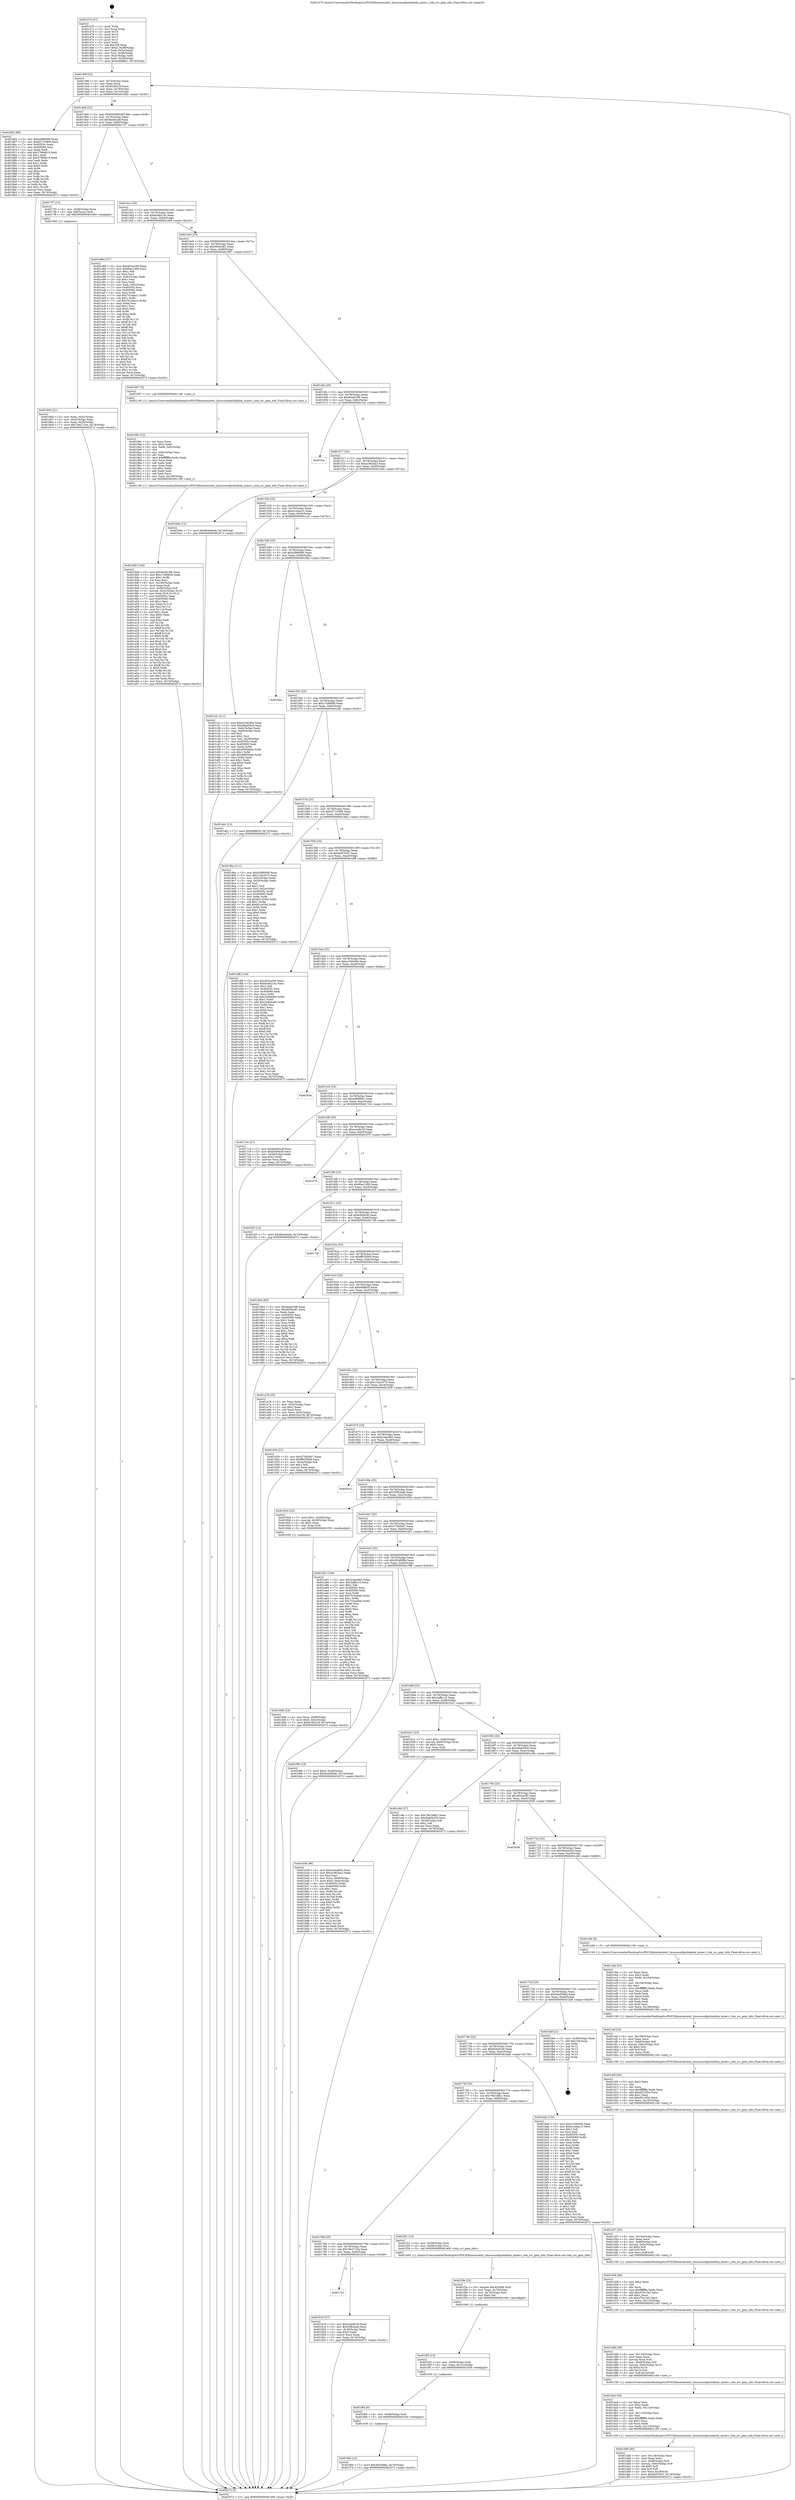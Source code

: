 digraph "0x401470" {
  label = "0x401470 (/mnt/c/Users/mathe/Desktop/tcc/POCII/binaries/extr_linuxsoundpcilolalola_mixer.c_lola_src_gain_info_Final-ollvm.out::main(0))"
  labelloc = "t"
  node[shape=record]

  Entry [label="",width=0.3,height=0.3,shape=circle,fillcolor=black,style=filled]
  "0x40149f" [label="{
     0x40149f [23]\l
     | [instrs]\l
     &nbsp;&nbsp;0x40149f \<+3\>: mov -0x74(%rbp),%eax\l
     &nbsp;&nbsp;0x4014a2 \<+2\>: mov %eax,%ecx\l
     &nbsp;&nbsp;0x4014a4 \<+6\>: sub $0x81f4415f,%ecx\l
     &nbsp;&nbsp;0x4014aa \<+3\>: mov %eax,-0x78(%rbp)\l
     &nbsp;&nbsp;0x4014ad \<+3\>: mov %ecx,-0x7c(%rbp)\l
     &nbsp;&nbsp;0x4014b0 \<+6\>: je 0000000000401862 \<main+0x3f2\>\l
  }"]
  "0x401862" [label="{
     0x401862 [88]\l
     | [instrs]\l
     &nbsp;&nbsp;0x401862 \<+5\>: mov $0xb38f6080,%eax\l
     &nbsp;&nbsp;0x401867 \<+5\>: mov $0xd2715906,%ecx\l
     &nbsp;&nbsp;0x40186c \<+7\>: mov 0x40505c,%edx\l
     &nbsp;&nbsp;0x401873 \<+7\>: mov 0x405060,%esi\l
     &nbsp;&nbsp;0x40187a \<+2\>: mov %edx,%edi\l
     &nbsp;&nbsp;0x40187c \<+6\>: add $0x2798d619,%edi\l
     &nbsp;&nbsp;0x401882 \<+3\>: sub $0x1,%edi\l
     &nbsp;&nbsp;0x401885 \<+6\>: sub $0x2798d619,%edi\l
     &nbsp;&nbsp;0x40188b \<+3\>: imul %edi,%edx\l
     &nbsp;&nbsp;0x40188e \<+3\>: and $0x1,%edx\l
     &nbsp;&nbsp;0x401891 \<+3\>: cmp $0x0,%edx\l
     &nbsp;&nbsp;0x401894 \<+4\>: sete %r8b\l
     &nbsp;&nbsp;0x401898 \<+3\>: cmp $0xa,%esi\l
     &nbsp;&nbsp;0x40189b \<+4\>: setl %r9b\l
     &nbsp;&nbsp;0x40189f \<+3\>: mov %r8b,%r10b\l
     &nbsp;&nbsp;0x4018a2 \<+3\>: and %r9b,%r10b\l
     &nbsp;&nbsp;0x4018a5 \<+3\>: xor %r9b,%r8b\l
     &nbsp;&nbsp;0x4018a8 \<+3\>: or %r8b,%r10b\l
     &nbsp;&nbsp;0x4018ab \<+4\>: test $0x1,%r10b\l
     &nbsp;&nbsp;0x4018af \<+3\>: cmovne %ecx,%eax\l
     &nbsp;&nbsp;0x4018b2 \<+3\>: mov %eax,-0x74(%rbp)\l
     &nbsp;&nbsp;0x4018b5 \<+5\>: jmp 0000000000402072 \<main+0xc02\>\l
  }"]
  "0x4014b6" [label="{
     0x4014b6 [22]\l
     | [instrs]\l
     &nbsp;&nbsp;0x4014b6 \<+5\>: jmp 00000000004014bb \<main+0x4b\>\l
     &nbsp;&nbsp;0x4014bb \<+3\>: mov -0x78(%rbp),%eax\l
     &nbsp;&nbsp;0x4014be \<+5\>: sub $0x8ae92a4f,%eax\l
     &nbsp;&nbsp;0x4014c3 \<+3\>: mov %eax,-0x80(%rbp)\l
     &nbsp;&nbsp;0x4014c6 \<+6\>: je 00000000004017f7 \<main+0x387\>\l
  }"]
  Exit [label="",width=0.3,height=0.3,shape=circle,fillcolor=black,style=filled,peripheries=2]
  "0x4017f7" [label="{
     0x4017f7 [13]\l
     | [instrs]\l
     &nbsp;&nbsp;0x4017f7 \<+4\>: mov -0x48(%rbp),%rax\l
     &nbsp;&nbsp;0x4017fb \<+4\>: mov 0x8(%rax),%rdi\l
     &nbsp;&nbsp;0x4017ff \<+5\>: call 0000000000401060 \<atoi@plt\>\l
     | [calls]\l
     &nbsp;&nbsp;0x401060 \{1\} (unknown)\l
  }"]
  "0x4014cc" [label="{
     0x4014cc [25]\l
     | [instrs]\l
     &nbsp;&nbsp;0x4014cc \<+5\>: jmp 00000000004014d1 \<main+0x61\>\l
     &nbsp;&nbsp;0x4014d1 \<+3\>: mov -0x78(%rbp),%eax\l
     &nbsp;&nbsp;0x4014d4 \<+5\>: sub $0x8c48214c,%eax\l
     &nbsp;&nbsp;0x4014d9 \<+6\>: mov %eax,-0x84(%rbp)\l
     &nbsp;&nbsp;0x4014df \<+6\>: je 0000000000401e88 \<main+0xa18\>\l
  }"]
  "0x401f6d" [label="{
     0x401f6d [12]\l
     | [instrs]\l
     &nbsp;&nbsp;0x401f6d \<+7\>: movl $0x383d0f8a,-0x74(%rbp)\l
     &nbsp;&nbsp;0x401f74 \<+5\>: jmp 0000000000402072 \<main+0xc02\>\l
  }"]
  "0x401e88" [label="{
     0x401e88 [157]\l
     | [instrs]\l
     &nbsp;&nbsp;0x401e88 \<+5\>: mov $0x493ca3f0,%eax\l
     &nbsp;&nbsp;0x401e8d \<+5\>: mov $0xf0ac1369,%ecx\l
     &nbsp;&nbsp;0x401e92 \<+2\>: mov $0x1,%dl\l
     &nbsp;&nbsp;0x401e94 \<+2\>: xor %esi,%esi\l
     &nbsp;&nbsp;0x401e96 \<+3\>: mov -0x6c(%rbp),%edi\l
     &nbsp;&nbsp;0x401e99 \<+3\>: sub $0x1,%esi\l
     &nbsp;&nbsp;0x401e9c \<+2\>: sub %esi,%edi\l
     &nbsp;&nbsp;0x401e9e \<+3\>: mov %edi,-0x6c(%rbp)\l
     &nbsp;&nbsp;0x401ea1 \<+7\>: mov 0x40505c,%esi\l
     &nbsp;&nbsp;0x401ea8 \<+7\>: mov 0x405060,%edi\l
     &nbsp;&nbsp;0x401eaf \<+3\>: mov %esi,%r8d\l
     &nbsp;&nbsp;0x401eb2 \<+7\>: add $0x701dae1c,%r8d\l
     &nbsp;&nbsp;0x401eb9 \<+4\>: sub $0x1,%r8d\l
     &nbsp;&nbsp;0x401ebd \<+7\>: sub $0x701dae1c,%r8d\l
     &nbsp;&nbsp;0x401ec4 \<+4\>: imul %r8d,%esi\l
     &nbsp;&nbsp;0x401ec8 \<+3\>: and $0x1,%esi\l
     &nbsp;&nbsp;0x401ecb \<+3\>: cmp $0x0,%esi\l
     &nbsp;&nbsp;0x401ece \<+4\>: sete %r9b\l
     &nbsp;&nbsp;0x401ed2 \<+3\>: cmp $0xa,%edi\l
     &nbsp;&nbsp;0x401ed5 \<+4\>: setl %r10b\l
     &nbsp;&nbsp;0x401ed9 \<+3\>: mov %r9b,%r11b\l
     &nbsp;&nbsp;0x401edc \<+4\>: xor $0xff,%r11b\l
     &nbsp;&nbsp;0x401ee0 \<+3\>: mov %r10b,%bl\l
     &nbsp;&nbsp;0x401ee3 \<+3\>: xor $0xff,%bl\l
     &nbsp;&nbsp;0x401ee6 \<+3\>: xor $0x0,%dl\l
     &nbsp;&nbsp;0x401ee9 \<+3\>: mov %r11b,%r14b\l
     &nbsp;&nbsp;0x401eec \<+4\>: and $0x0,%r14b\l
     &nbsp;&nbsp;0x401ef0 \<+3\>: and %dl,%r9b\l
     &nbsp;&nbsp;0x401ef3 \<+3\>: mov %bl,%r15b\l
     &nbsp;&nbsp;0x401ef6 \<+4\>: and $0x0,%r15b\l
     &nbsp;&nbsp;0x401efa \<+3\>: and %dl,%r10b\l
     &nbsp;&nbsp;0x401efd \<+3\>: or %r9b,%r14b\l
     &nbsp;&nbsp;0x401f00 \<+3\>: or %r10b,%r15b\l
     &nbsp;&nbsp;0x401f03 \<+3\>: xor %r15b,%r14b\l
     &nbsp;&nbsp;0x401f06 \<+3\>: or %bl,%r11b\l
     &nbsp;&nbsp;0x401f09 \<+4\>: xor $0xff,%r11b\l
     &nbsp;&nbsp;0x401f0d \<+3\>: or $0x0,%dl\l
     &nbsp;&nbsp;0x401f10 \<+3\>: and %dl,%r11b\l
     &nbsp;&nbsp;0x401f13 \<+3\>: or %r11b,%r14b\l
     &nbsp;&nbsp;0x401f16 \<+4\>: test $0x1,%r14b\l
     &nbsp;&nbsp;0x401f1a \<+3\>: cmovne %ecx,%eax\l
     &nbsp;&nbsp;0x401f1d \<+3\>: mov %eax,-0x74(%rbp)\l
     &nbsp;&nbsp;0x401f20 \<+5\>: jmp 0000000000402072 \<main+0xc02\>\l
  }"]
  "0x4014e5" [label="{
     0x4014e5 [25]\l
     | [instrs]\l
     &nbsp;&nbsp;0x4014e5 \<+5\>: jmp 00000000004014ea \<main+0x7a\>\l
     &nbsp;&nbsp;0x4014ea \<+3\>: mov -0x78(%rbp),%eax\l
     &nbsp;&nbsp;0x4014ed \<+5\>: sub $0x9636cdf1,%eax\l
     &nbsp;&nbsp;0x4014f2 \<+6\>: mov %eax,-0x88(%rbp)\l
     &nbsp;&nbsp;0x4014f8 \<+6\>: je 0000000000401997 \<main+0x527\>\l
  }"]
  "0x401f64" [label="{
     0x401f64 [9]\l
     | [instrs]\l
     &nbsp;&nbsp;0x401f64 \<+4\>: mov -0x68(%rbp),%rdi\l
     &nbsp;&nbsp;0x401f68 \<+5\>: call 0000000000401030 \<free@plt\>\l
     | [calls]\l
     &nbsp;&nbsp;0x401030 \{1\} (unknown)\l
  }"]
  "0x401997" [label="{
     0x401997 [5]\l
     | [instrs]\l
     &nbsp;&nbsp;0x401997 \<+5\>: call 0000000000401160 \<next_i\>\l
     | [calls]\l
     &nbsp;&nbsp;0x401160 \{1\} (/mnt/c/Users/mathe/Desktop/tcc/POCII/binaries/extr_linuxsoundpcilolalola_mixer.c_lola_src_gain_info_Final-ollvm.out::next_i)\l
  }"]
  "0x4014fe" [label="{
     0x4014fe [25]\l
     | [instrs]\l
     &nbsp;&nbsp;0x4014fe \<+5\>: jmp 0000000000401503 \<main+0x93\>\l
     &nbsp;&nbsp;0x401503 \<+3\>: mov -0x78(%rbp),%eax\l
     &nbsp;&nbsp;0x401506 \<+5\>: sub $0x9ea623f6,%eax\l
     &nbsp;&nbsp;0x40150b \<+6\>: mov %eax,-0x8c(%rbp)\l
     &nbsp;&nbsp;0x401511 \<+6\>: je 0000000000401fca \<main+0xb5a\>\l
  }"]
  "0x401f55" [label="{
     0x401f55 [15]\l
     | [instrs]\l
     &nbsp;&nbsp;0x401f55 \<+4\>: mov -0x58(%rbp),%rdi\l
     &nbsp;&nbsp;0x401f59 \<+6\>: mov %eax,-0x11c(%rbp)\l
     &nbsp;&nbsp;0x401f5f \<+5\>: call 0000000000401030 \<free@plt\>\l
     | [calls]\l
     &nbsp;&nbsp;0x401030 \{1\} (unknown)\l
  }"]
  "0x401fca" [label="{
     0x401fca\l
  }", style=dashed]
  "0x401517" [label="{
     0x401517 [25]\l
     | [instrs]\l
     &nbsp;&nbsp;0x401517 \<+5\>: jmp 000000000040151c \<main+0xac\>\l
     &nbsp;&nbsp;0x40151c \<+3\>: mov -0x78(%rbp),%eax\l
     &nbsp;&nbsp;0x40151f \<+5\>: sub $0xa1962ba3,%eax\l
     &nbsp;&nbsp;0x401524 \<+6\>: mov %eax,-0x90(%rbp)\l
     &nbsp;&nbsp;0x40152a \<+6\>: je 0000000000401b9a \<main+0x72a\>\l
  }"]
  "0x401f3e" [label="{
     0x401f3e [23]\l
     | [instrs]\l
     &nbsp;&nbsp;0x401f3e \<+10\>: movabs $0x4030b6,%rdi\l
     &nbsp;&nbsp;0x401f48 \<+3\>: mov %eax,-0x70(%rbp)\l
     &nbsp;&nbsp;0x401f4b \<+3\>: mov -0x70(%rbp),%esi\l
     &nbsp;&nbsp;0x401f4e \<+2\>: mov $0x0,%al\l
     &nbsp;&nbsp;0x401f50 \<+5\>: call 0000000000401040 \<printf@plt\>\l
     | [calls]\l
     &nbsp;&nbsp;0x401040 \{1\} (unknown)\l
  }"]
  "0x401b9a" [label="{
     0x401b9a [12]\l
     | [instrs]\l
     &nbsp;&nbsp;0x401b9a \<+7\>: movl $0x6b4e0ceb,-0x74(%rbp)\l
     &nbsp;&nbsp;0x401ba1 \<+5\>: jmp 0000000000402072 \<main+0xc02\>\l
  }"]
  "0x401530" [label="{
     0x401530 [25]\l
     | [instrs]\l
     &nbsp;&nbsp;0x401530 \<+5\>: jmp 0000000000401535 \<main+0xc5\>\l
     &nbsp;&nbsp;0x401535 \<+3\>: mov -0x78(%rbp),%eax\l
     &nbsp;&nbsp;0x401538 \<+5\>: sub $0xb1cbba15,%eax\l
     &nbsp;&nbsp;0x40153d \<+6\>: mov %eax,-0x94(%rbp)\l
     &nbsp;&nbsp;0x401543 \<+6\>: je 0000000000401c2c \<main+0x7bc\>\l
  }"]
  "0x401dd0" [label="{
     0x401dd0 [40]\l
     | [instrs]\l
     &nbsp;&nbsp;0x401dd0 \<+6\>: mov -0x118(%rbp),%ecx\l
     &nbsp;&nbsp;0x401dd6 \<+3\>: imul %eax,%ecx\l
     &nbsp;&nbsp;0x401dd9 \<+4\>: mov -0x68(%rbp),%r8\l
     &nbsp;&nbsp;0x401ddd \<+4\>: movslq -0x6c(%rbp),%r9\l
     &nbsp;&nbsp;0x401de1 \<+4\>: shl $0x5,%r9\l
     &nbsp;&nbsp;0x401de5 \<+3\>: add %r9,%r8\l
     &nbsp;&nbsp;0x401de8 \<+4\>: mov %ecx,0x18(%r8)\l
     &nbsp;&nbsp;0x401dec \<+7\>: movl $0xdc879cf1,-0x74(%rbp)\l
     &nbsp;&nbsp;0x401df3 \<+5\>: jmp 0000000000402072 \<main+0xc02\>\l
  }"]
  "0x401c2c" [label="{
     0x401c2c [111]\l
     | [instrs]\l
     &nbsp;&nbsp;0x401c2c \<+5\>: mov $0xe104b49e,%eax\l
     &nbsp;&nbsp;0x401c31 \<+5\>: mov $0x46ab58c0,%ecx\l
     &nbsp;&nbsp;0x401c36 \<+3\>: mov -0x6c(%rbp),%edx\l
     &nbsp;&nbsp;0x401c39 \<+3\>: cmp -0x60(%rbp),%edx\l
     &nbsp;&nbsp;0x401c3c \<+4\>: setl %sil\l
     &nbsp;&nbsp;0x401c40 \<+4\>: and $0x1,%sil\l
     &nbsp;&nbsp;0x401c44 \<+4\>: mov %sil,-0x29(%rbp)\l
     &nbsp;&nbsp;0x401c48 \<+7\>: mov 0x40505c,%edx\l
     &nbsp;&nbsp;0x401c4f \<+7\>: mov 0x405060,%edi\l
     &nbsp;&nbsp;0x401c56 \<+3\>: mov %edx,%r8d\l
     &nbsp;&nbsp;0x401c59 \<+7\>: sub $0x49900eda,%r8d\l
     &nbsp;&nbsp;0x401c60 \<+4\>: sub $0x1,%r8d\l
     &nbsp;&nbsp;0x401c64 \<+7\>: add $0x49900eda,%r8d\l
     &nbsp;&nbsp;0x401c6b \<+4\>: imul %r8d,%edx\l
     &nbsp;&nbsp;0x401c6f \<+3\>: and $0x1,%edx\l
     &nbsp;&nbsp;0x401c72 \<+3\>: cmp $0x0,%edx\l
     &nbsp;&nbsp;0x401c75 \<+4\>: sete %sil\l
     &nbsp;&nbsp;0x401c79 \<+3\>: cmp $0xa,%edi\l
     &nbsp;&nbsp;0x401c7c \<+4\>: setl %r9b\l
     &nbsp;&nbsp;0x401c80 \<+3\>: mov %sil,%r10b\l
     &nbsp;&nbsp;0x401c83 \<+3\>: and %r9b,%r10b\l
     &nbsp;&nbsp;0x401c86 \<+3\>: xor %r9b,%sil\l
     &nbsp;&nbsp;0x401c89 \<+3\>: or %sil,%r10b\l
     &nbsp;&nbsp;0x401c8c \<+4\>: test $0x1,%r10b\l
     &nbsp;&nbsp;0x401c90 \<+3\>: cmovne %ecx,%eax\l
     &nbsp;&nbsp;0x401c93 \<+3\>: mov %eax,-0x74(%rbp)\l
     &nbsp;&nbsp;0x401c96 \<+5\>: jmp 0000000000402072 \<main+0xc02\>\l
  }"]
  "0x401549" [label="{
     0x401549 [25]\l
     | [instrs]\l
     &nbsp;&nbsp;0x401549 \<+5\>: jmp 000000000040154e \<main+0xde\>\l
     &nbsp;&nbsp;0x40154e \<+3\>: mov -0x78(%rbp),%eax\l
     &nbsp;&nbsp;0x401551 \<+5\>: sub $0xb38f6080,%eax\l
     &nbsp;&nbsp;0x401556 \<+6\>: mov %eax,-0x98(%rbp)\l
     &nbsp;&nbsp;0x40155c \<+6\>: je 0000000000401fbe \<main+0xb4e\>\l
  }"]
  "0x401da4" [label="{
     0x401da4 [44]\l
     | [instrs]\l
     &nbsp;&nbsp;0x401da4 \<+2\>: xor %ecx,%ecx\l
     &nbsp;&nbsp;0x401da6 \<+5\>: mov $0x2,%edx\l
     &nbsp;&nbsp;0x401dab \<+6\>: mov %edx,-0x114(%rbp)\l
     &nbsp;&nbsp;0x401db1 \<+1\>: cltd\l
     &nbsp;&nbsp;0x401db2 \<+6\>: mov -0x114(%rbp),%esi\l
     &nbsp;&nbsp;0x401db8 \<+2\>: idiv %esi\l
     &nbsp;&nbsp;0x401dba \<+6\>: imul $0xfffffffe,%edx,%edx\l
     &nbsp;&nbsp;0x401dc0 \<+3\>: sub $0x1,%ecx\l
     &nbsp;&nbsp;0x401dc3 \<+2\>: sub %ecx,%edx\l
     &nbsp;&nbsp;0x401dc5 \<+6\>: mov %edx,-0x118(%rbp)\l
     &nbsp;&nbsp;0x401dcb \<+5\>: call 0000000000401160 \<next_i\>\l
     | [calls]\l
     &nbsp;&nbsp;0x401160 \{1\} (/mnt/c/Users/mathe/Desktop/tcc/POCII/binaries/extr_linuxsoundpcilolalola_mixer.c_lola_src_gain_info_Final-ollvm.out::next_i)\l
  }"]
  "0x401fbe" [label="{
     0x401fbe\l
  }", style=dashed]
  "0x401562" [label="{
     0x401562 [25]\l
     | [instrs]\l
     &nbsp;&nbsp;0x401562 \<+5\>: jmp 0000000000401567 \<main+0xf7\>\l
     &nbsp;&nbsp;0x401567 \<+3\>: mov -0x78(%rbp),%eax\l
     &nbsp;&nbsp;0x40156a \<+5\>: sub $0xc7c89659,%eax\l
     &nbsp;&nbsp;0x40156f \<+6\>: mov %eax,-0x9c(%rbp)\l
     &nbsp;&nbsp;0x401575 \<+6\>: je 0000000000401a6c \<main+0x5fc\>\l
  }"]
  "0x401d80" [label="{
     0x401d80 [36]\l
     | [instrs]\l
     &nbsp;&nbsp;0x401d80 \<+6\>: mov -0x110(%rbp),%ecx\l
     &nbsp;&nbsp;0x401d86 \<+3\>: imul %eax,%ecx\l
     &nbsp;&nbsp;0x401d89 \<+3\>: movslq %ecx,%r8\l
     &nbsp;&nbsp;0x401d8c \<+4\>: mov -0x68(%rbp),%r9\l
     &nbsp;&nbsp;0x401d90 \<+4\>: movslq -0x6c(%rbp),%r10\l
     &nbsp;&nbsp;0x401d94 \<+4\>: shl $0x5,%r10\l
     &nbsp;&nbsp;0x401d98 \<+3\>: add %r10,%r9\l
     &nbsp;&nbsp;0x401d9b \<+4\>: mov %r8,0x10(%r9)\l
     &nbsp;&nbsp;0x401d9f \<+5\>: call 0000000000401160 \<next_i\>\l
     | [calls]\l
     &nbsp;&nbsp;0x401160 \{1\} (/mnt/c/Users/mathe/Desktop/tcc/POCII/binaries/extr_linuxsoundpcilolalola_mixer.c_lola_src_gain_info_Final-ollvm.out::next_i)\l
  }"]
  "0x401a6c" [label="{
     0x401a6c [12]\l
     | [instrs]\l
     &nbsp;&nbsp;0x401a6c \<+7\>: movl $0x84f8b55,-0x74(%rbp)\l
     &nbsp;&nbsp;0x401a73 \<+5\>: jmp 0000000000402072 \<main+0xc02\>\l
  }"]
  "0x40157b" [label="{
     0x40157b [25]\l
     | [instrs]\l
     &nbsp;&nbsp;0x40157b \<+5\>: jmp 0000000000401580 \<main+0x110\>\l
     &nbsp;&nbsp;0x401580 \<+3\>: mov -0x78(%rbp),%eax\l
     &nbsp;&nbsp;0x401583 \<+5\>: sub $0xd2715906,%eax\l
     &nbsp;&nbsp;0x401588 \<+6\>: mov %eax,-0xa0(%rbp)\l
     &nbsp;&nbsp;0x40158e \<+6\>: je 00000000004018ba \<main+0x44a\>\l
  }"]
  "0x401d58" [label="{
     0x401d58 [40]\l
     | [instrs]\l
     &nbsp;&nbsp;0x401d58 \<+5\>: mov $0x2,%ecx\l
     &nbsp;&nbsp;0x401d5d \<+1\>: cltd\l
     &nbsp;&nbsp;0x401d5e \<+2\>: idiv %ecx\l
     &nbsp;&nbsp;0x401d60 \<+6\>: imul $0xfffffffe,%edx,%ecx\l
     &nbsp;&nbsp;0x401d66 \<+6\>: add $0xcf76c1b5,%ecx\l
     &nbsp;&nbsp;0x401d6c \<+3\>: add $0x1,%ecx\l
     &nbsp;&nbsp;0x401d6f \<+6\>: sub $0xcf76c1b5,%ecx\l
     &nbsp;&nbsp;0x401d75 \<+6\>: mov %ecx,-0x110(%rbp)\l
     &nbsp;&nbsp;0x401d7b \<+5\>: call 0000000000401160 \<next_i\>\l
     | [calls]\l
     &nbsp;&nbsp;0x401160 \{1\} (/mnt/c/Users/mathe/Desktop/tcc/POCII/binaries/extr_linuxsoundpcilolalola_mixer.c_lola_src_gain_info_Final-ollvm.out::next_i)\l
  }"]
  "0x4018ba" [label="{
     0x4018ba [111]\l
     | [instrs]\l
     &nbsp;&nbsp;0x4018ba \<+5\>: mov $0xb38f6080,%eax\l
     &nbsp;&nbsp;0x4018bf \<+5\>: mov $0x132a3475,%ecx\l
     &nbsp;&nbsp;0x4018c4 \<+3\>: mov -0x5c(%rbp),%edx\l
     &nbsp;&nbsp;0x4018c7 \<+3\>: cmp -0x50(%rbp),%edx\l
     &nbsp;&nbsp;0x4018ca \<+4\>: setl %sil\l
     &nbsp;&nbsp;0x4018ce \<+4\>: and $0x1,%sil\l
     &nbsp;&nbsp;0x4018d2 \<+4\>: mov %sil,-0x2a(%rbp)\l
     &nbsp;&nbsp;0x4018d6 \<+7\>: mov 0x40505c,%edx\l
     &nbsp;&nbsp;0x4018dd \<+7\>: mov 0x405060,%edi\l
     &nbsp;&nbsp;0x4018e4 \<+3\>: mov %edx,%r8d\l
     &nbsp;&nbsp;0x4018e7 \<+7\>: sub $0xbf1cd35d,%r8d\l
     &nbsp;&nbsp;0x4018ee \<+4\>: sub $0x1,%r8d\l
     &nbsp;&nbsp;0x4018f2 \<+7\>: add $0xbf1cd35d,%r8d\l
     &nbsp;&nbsp;0x4018f9 \<+4\>: imul %r8d,%edx\l
     &nbsp;&nbsp;0x4018fd \<+3\>: and $0x1,%edx\l
     &nbsp;&nbsp;0x401900 \<+3\>: cmp $0x0,%edx\l
     &nbsp;&nbsp;0x401903 \<+4\>: sete %sil\l
     &nbsp;&nbsp;0x401907 \<+3\>: cmp $0xa,%edi\l
     &nbsp;&nbsp;0x40190a \<+4\>: setl %r9b\l
     &nbsp;&nbsp;0x40190e \<+3\>: mov %sil,%r10b\l
     &nbsp;&nbsp;0x401911 \<+3\>: and %r9b,%r10b\l
     &nbsp;&nbsp;0x401914 \<+3\>: xor %r9b,%sil\l
     &nbsp;&nbsp;0x401917 \<+3\>: or %sil,%r10b\l
     &nbsp;&nbsp;0x40191a \<+4\>: test $0x1,%r10b\l
     &nbsp;&nbsp;0x40191e \<+3\>: cmovne %ecx,%eax\l
     &nbsp;&nbsp;0x401921 \<+3\>: mov %eax,-0x74(%rbp)\l
     &nbsp;&nbsp;0x401924 \<+5\>: jmp 0000000000402072 \<main+0xc02\>\l
  }"]
  "0x401594" [label="{
     0x401594 [25]\l
     | [instrs]\l
     &nbsp;&nbsp;0x401594 \<+5\>: jmp 0000000000401599 \<main+0x129\>\l
     &nbsp;&nbsp;0x401599 \<+3\>: mov -0x78(%rbp),%eax\l
     &nbsp;&nbsp;0x40159c \<+5\>: sub $0xdc879cf1,%eax\l
     &nbsp;&nbsp;0x4015a1 \<+6\>: mov %eax,-0xa4(%rbp)\l
     &nbsp;&nbsp;0x4015a7 \<+6\>: je 0000000000401df8 \<main+0x988\>\l
  }"]
  "0x401d37" [label="{
     0x401d37 [33]\l
     | [instrs]\l
     &nbsp;&nbsp;0x401d37 \<+6\>: mov -0x10c(%rbp),%ecx\l
     &nbsp;&nbsp;0x401d3d \<+3\>: imul %eax,%ecx\l
     &nbsp;&nbsp;0x401d40 \<+4\>: mov -0x68(%rbp),%r8\l
     &nbsp;&nbsp;0x401d44 \<+4\>: movslq -0x6c(%rbp),%r9\l
     &nbsp;&nbsp;0x401d48 \<+4\>: shl $0x5,%r9\l
     &nbsp;&nbsp;0x401d4c \<+3\>: add %r9,%r8\l
     &nbsp;&nbsp;0x401d4f \<+4\>: mov %ecx,0x8(%r8)\l
     &nbsp;&nbsp;0x401d53 \<+5\>: call 0000000000401160 \<next_i\>\l
     | [calls]\l
     &nbsp;&nbsp;0x401160 \{1\} (/mnt/c/Users/mathe/Desktop/tcc/POCII/binaries/extr_linuxsoundpcilolalola_mixer.c_lola_src_gain_info_Final-ollvm.out::next_i)\l
  }"]
  "0x401df8" [label="{
     0x401df8 [144]\l
     | [instrs]\l
     &nbsp;&nbsp;0x401df8 \<+5\>: mov $0x493ca3f0,%eax\l
     &nbsp;&nbsp;0x401dfd \<+5\>: mov $0x8c48214c,%ecx\l
     &nbsp;&nbsp;0x401e02 \<+2\>: mov $0x1,%dl\l
     &nbsp;&nbsp;0x401e04 \<+7\>: mov 0x40505c,%esi\l
     &nbsp;&nbsp;0x401e0b \<+7\>: mov 0x405060,%edi\l
     &nbsp;&nbsp;0x401e12 \<+3\>: mov %esi,%r8d\l
     &nbsp;&nbsp;0x401e15 \<+7\>: sub $0x16d64a60,%r8d\l
     &nbsp;&nbsp;0x401e1c \<+4\>: sub $0x1,%r8d\l
     &nbsp;&nbsp;0x401e20 \<+7\>: add $0x16d64a60,%r8d\l
     &nbsp;&nbsp;0x401e27 \<+4\>: imul %r8d,%esi\l
     &nbsp;&nbsp;0x401e2b \<+3\>: and $0x1,%esi\l
     &nbsp;&nbsp;0x401e2e \<+3\>: cmp $0x0,%esi\l
     &nbsp;&nbsp;0x401e31 \<+4\>: sete %r9b\l
     &nbsp;&nbsp;0x401e35 \<+3\>: cmp $0xa,%edi\l
     &nbsp;&nbsp;0x401e38 \<+4\>: setl %r10b\l
     &nbsp;&nbsp;0x401e3c \<+3\>: mov %r9b,%r11b\l
     &nbsp;&nbsp;0x401e3f \<+4\>: xor $0xff,%r11b\l
     &nbsp;&nbsp;0x401e43 \<+3\>: mov %r10b,%bl\l
     &nbsp;&nbsp;0x401e46 \<+3\>: xor $0xff,%bl\l
     &nbsp;&nbsp;0x401e49 \<+3\>: xor $0x0,%dl\l
     &nbsp;&nbsp;0x401e4c \<+3\>: mov %r11b,%r14b\l
     &nbsp;&nbsp;0x401e4f \<+4\>: and $0x0,%r14b\l
     &nbsp;&nbsp;0x401e53 \<+3\>: and %dl,%r9b\l
     &nbsp;&nbsp;0x401e56 \<+3\>: mov %bl,%r15b\l
     &nbsp;&nbsp;0x401e59 \<+4\>: and $0x0,%r15b\l
     &nbsp;&nbsp;0x401e5d \<+3\>: and %dl,%r10b\l
     &nbsp;&nbsp;0x401e60 \<+3\>: or %r9b,%r14b\l
     &nbsp;&nbsp;0x401e63 \<+3\>: or %r10b,%r15b\l
     &nbsp;&nbsp;0x401e66 \<+3\>: xor %r15b,%r14b\l
     &nbsp;&nbsp;0x401e69 \<+3\>: or %bl,%r11b\l
     &nbsp;&nbsp;0x401e6c \<+4\>: xor $0xff,%r11b\l
     &nbsp;&nbsp;0x401e70 \<+3\>: or $0x0,%dl\l
     &nbsp;&nbsp;0x401e73 \<+3\>: and %dl,%r11b\l
     &nbsp;&nbsp;0x401e76 \<+3\>: or %r11b,%r14b\l
     &nbsp;&nbsp;0x401e79 \<+4\>: test $0x1,%r14b\l
     &nbsp;&nbsp;0x401e7d \<+3\>: cmovne %ecx,%eax\l
     &nbsp;&nbsp;0x401e80 \<+3\>: mov %eax,-0x74(%rbp)\l
     &nbsp;&nbsp;0x401e83 \<+5\>: jmp 0000000000402072 \<main+0xc02\>\l
  }"]
  "0x4015ad" [label="{
     0x4015ad [25]\l
     | [instrs]\l
     &nbsp;&nbsp;0x4015ad \<+5\>: jmp 00000000004015b2 \<main+0x142\>\l
     &nbsp;&nbsp;0x4015b2 \<+3\>: mov -0x78(%rbp),%eax\l
     &nbsp;&nbsp;0x4015b5 \<+5\>: sub $0xe104b49e,%eax\l
     &nbsp;&nbsp;0x4015ba \<+6\>: mov %eax,-0xa8(%rbp)\l
     &nbsp;&nbsp;0x4015c0 \<+6\>: je 000000000040204a \<main+0xbda\>\l
  }"]
  "0x401d0f" [label="{
     0x401d0f [40]\l
     | [instrs]\l
     &nbsp;&nbsp;0x401d0f \<+5\>: mov $0x2,%ecx\l
     &nbsp;&nbsp;0x401d14 \<+1\>: cltd\l
     &nbsp;&nbsp;0x401d15 \<+2\>: idiv %ecx\l
     &nbsp;&nbsp;0x401d17 \<+6\>: imul $0xfffffffe,%edx,%ecx\l
     &nbsp;&nbsp;0x401d1d \<+6\>: add $0xef210f2e,%ecx\l
     &nbsp;&nbsp;0x401d23 \<+3\>: add $0x1,%ecx\l
     &nbsp;&nbsp;0x401d26 \<+6\>: sub $0xef210f2e,%ecx\l
     &nbsp;&nbsp;0x401d2c \<+6\>: mov %ecx,-0x10c(%rbp)\l
     &nbsp;&nbsp;0x401d32 \<+5\>: call 0000000000401160 \<next_i\>\l
     | [calls]\l
     &nbsp;&nbsp;0x401160 \{1\} (/mnt/c/Users/mathe/Desktop/tcc/POCII/binaries/extr_linuxsoundpcilolalola_mixer.c_lola_src_gain_info_Final-ollvm.out::next_i)\l
  }"]
  "0x40204a" [label="{
     0x40204a\l
  }", style=dashed]
  "0x4015c6" [label="{
     0x4015c6 [25]\l
     | [instrs]\l
     &nbsp;&nbsp;0x4015c6 \<+5\>: jmp 00000000004015cb \<main+0x15b\>\l
     &nbsp;&nbsp;0x4015cb \<+3\>: mov -0x78(%rbp),%eax\l
     &nbsp;&nbsp;0x4015ce \<+5\>: sub $0xe469f8d1,%eax\l
     &nbsp;&nbsp;0x4015d3 \<+6\>: mov %eax,-0xac(%rbp)\l
     &nbsp;&nbsp;0x4015d9 \<+6\>: je 00000000004017c4 \<main+0x354\>\l
  }"]
  "0x401cef" [label="{
     0x401cef [32]\l
     | [instrs]\l
     &nbsp;&nbsp;0x401cef \<+6\>: mov -0x108(%rbp),%ecx\l
     &nbsp;&nbsp;0x401cf5 \<+3\>: imul %eax,%ecx\l
     &nbsp;&nbsp;0x401cf8 \<+4\>: mov -0x68(%rbp),%r8\l
     &nbsp;&nbsp;0x401cfc \<+4\>: movslq -0x6c(%rbp),%r9\l
     &nbsp;&nbsp;0x401d00 \<+4\>: shl $0x5,%r9\l
     &nbsp;&nbsp;0x401d04 \<+3\>: add %r9,%r8\l
     &nbsp;&nbsp;0x401d07 \<+3\>: mov %ecx,(%r8)\l
     &nbsp;&nbsp;0x401d0a \<+5\>: call 0000000000401160 \<next_i\>\l
     | [calls]\l
     &nbsp;&nbsp;0x401160 \{1\} (/mnt/c/Users/mathe/Desktop/tcc/POCII/binaries/extr_linuxsoundpcilolalola_mixer.c_lola_src_gain_info_Final-ollvm.out::next_i)\l
  }"]
  "0x4017c4" [label="{
     0x4017c4 [27]\l
     | [instrs]\l
     &nbsp;&nbsp;0x4017c4 \<+5\>: mov $0x8ae92a4f,%eax\l
     &nbsp;&nbsp;0x4017c9 \<+5\>: mov $0xfcf49436,%ecx\l
     &nbsp;&nbsp;0x4017ce \<+3\>: mov -0x34(%rbp),%edx\l
     &nbsp;&nbsp;0x4017d1 \<+3\>: cmp $0x2,%edx\l
     &nbsp;&nbsp;0x4017d4 \<+3\>: cmovne %ecx,%eax\l
     &nbsp;&nbsp;0x4017d7 \<+3\>: mov %eax,-0x74(%rbp)\l
     &nbsp;&nbsp;0x4017da \<+5\>: jmp 0000000000402072 \<main+0xc02\>\l
  }"]
  "0x4015df" [label="{
     0x4015df [25]\l
     | [instrs]\l
     &nbsp;&nbsp;0x4015df \<+5\>: jmp 00000000004015e4 \<main+0x174\>\l
     &nbsp;&nbsp;0x4015e4 \<+3\>: mov -0x78(%rbp),%eax\l
     &nbsp;&nbsp;0x4015e7 \<+5\>: sub $0xecee8c20,%eax\l
     &nbsp;&nbsp;0x4015ec \<+6\>: mov %eax,-0xb0(%rbp)\l
     &nbsp;&nbsp;0x4015f2 \<+6\>: je 0000000000401f79 \<main+0xb09\>\l
  }"]
  "0x402072" [label="{
     0x402072 [5]\l
     | [instrs]\l
     &nbsp;&nbsp;0x402072 \<+5\>: jmp 000000000040149f \<main+0x2f\>\l
  }"]
  "0x401470" [label="{
     0x401470 [47]\l
     | [instrs]\l
     &nbsp;&nbsp;0x401470 \<+1\>: push %rbp\l
     &nbsp;&nbsp;0x401471 \<+3\>: mov %rsp,%rbp\l
     &nbsp;&nbsp;0x401474 \<+2\>: push %r15\l
     &nbsp;&nbsp;0x401476 \<+2\>: push %r14\l
     &nbsp;&nbsp;0x401478 \<+2\>: push %r13\l
     &nbsp;&nbsp;0x40147a \<+2\>: push %r12\l
     &nbsp;&nbsp;0x40147c \<+1\>: push %rbx\l
     &nbsp;&nbsp;0x40147d \<+7\>: sub $0x108,%rsp\l
     &nbsp;&nbsp;0x401484 \<+7\>: movl $0x0,-0x38(%rbp)\l
     &nbsp;&nbsp;0x40148b \<+3\>: mov %edi,-0x3c(%rbp)\l
     &nbsp;&nbsp;0x40148e \<+4\>: mov %rsi,-0x48(%rbp)\l
     &nbsp;&nbsp;0x401492 \<+3\>: mov -0x3c(%rbp),%edi\l
     &nbsp;&nbsp;0x401495 \<+3\>: mov %edi,-0x34(%rbp)\l
     &nbsp;&nbsp;0x401498 \<+7\>: movl $0xe469f8d1,-0x74(%rbp)\l
  }"]
  "0x401804" [label="{
     0x401804 [21]\l
     | [instrs]\l
     &nbsp;&nbsp;0x401804 \<+3\>: mov %eax,-0x4c(%rbp)\l
     &nbsp;&nbsp;0x401807 \<+3\>: mov -0x4c(%rbp),%eax\l
     &nbsp;&nbsp;0x40180a \<+3\>: mov %eax,-0x30(%rbp)\l
     &nbsp;&nbsp;0x40180d \<+7\>: movl $0x79e2710a,-0x74(%rbp)\l
     &nbsp;&nbsp;0x401814 \<+5\>: jmp 0000000000402072 \<main+0xc02\>\l
  }"]
  "0x401cbb" [label="{
     0x401cbb [52]\l
     | [instrs]\l
     &nbsp;&nbsp;0x401cbb \<+2\>: xor %ecx,%ecx\l
     &nbsp;&nbsp;0x401cbd \<+5\>: mov $0x2,%edx\l
     &nbsp;&nbsp;0x401cc2 \<+6\>: mov %edx,-0x104(%rbp)\l
     &nbsp;&nbsp;0x401cc8 \<+1\>: cltd\l
     &nbsp;&nbsp;0x401cc9 \<+6\>: mov -0x104(%rbp),%esi\l
     &nbsp;&nbsp;0x401ccf \<+2\>: idiv %esi\l
     &nbsp;&nbsp;0x401cd1 \<+6\>: imul $0xfffffffe,%edx,%edx\l
     &nbsp;&nbsp;0x401cd7 \<+2\>: mov %ecx,%edi\l
     &nbsp;&nbsp;0x401cd9 \<+2\>: sub %edx,%edi\l
     &nbsp;&nbsp;0x401cdb \<+2\>: mov %ecx,%edx\l
     &nbsp;&nbsp;0x401cdd \<+3\>: sub $0x1,%edx\l
     &nbsp;&nbsp;0x401ce0 \<+2\>: add %edx,%edi\l
     &nbsp;&nbsp;0x401ce2 \<+2\>: sub %edi,%ecx\l
     &nbsp;&nbsp;0x401ce4 \<+6\>: mov %ecx,-0x108(%rbp)\l
     &nbsp;&nbsp;0x401cea \<+5\>: call 0000000000401160 \<next_i\>\l
     | [calls]\l
     &nbsp;&nbsp;0x401160 \{1\} (/mnt/c/Users/mathe/Desktop/tcc/POCII/binaries/extr_linuxsoundpcilolalola_mixer.c_lola_src_gain_info_Final-ollvm.out::next_i)\l
  }"]
  "0x401f79" [label="{
     0x401f79\l
  }", style=dashed]
  "0x4015f8" [label="{
     0x4015f8 [25]\l
     | [instrs]\l
     &nbsp;&nbsp;0x4015f8 \<+5\>: jmp 00000000004015fd \<main+0x18d\>\l
     &nbsp;&nbsp;0x4015fd \<+3\>: mov -0x78(%rbp),%eax\l
     &nbsp;&nbsp;0x401600 \<+5\>: sub $0xf0ac1369,%eax\l
     &nbsp;&nbsp;0x401605 \<+6\>: mov %eax,-0xb4(%rbp)\l
     &nbsp;&nbsp;0x40160b \<+6\>: je 0000000000401f25 \<main+0xab5\>\l
  }"]
  "0x401b38" [label="{
     0x401b38 [98]\l
     | [instrs]\l
     &nbsp;&nbsp;0x401b38 \<+5\>: mov $0x2c4ea962,%ecx\l
     &nbsp;&nbsp;0x401b3d \<+5\>: mov $0xa1962ba3,%edx\l
     &nbsp;&nbsp;0x401b42 \<+2\>: xor %esi,%esi\l
     &nbsp;&nbsp;0x401b44 \<+4\>: mov %rax,-0x68(%rbp)\l
     &nbsp;&nbsp;0x401b48 \<+7\>: movl $0x0,-0x6c(%rbp)\l
     &nbsp;&nbsp;0x401b4f \<+8\>: mov 0x40505c,%r8d\l
     &nbsp;&nbsp;0x401b57 \<+8\>: mov 0x405060,%r9d\l
     &nbsp;&nbsp;0x401b5f \<+3\>: sub $0x1,%esi\l
     &nbsp;&nbsp;0x401b62 \<+3\>: mov %r8d,%r10d\l
     &nbsp;&nbsp;0x401b65 \<+3\>: add %esi,%r10d\l
     &nbsp;&nbsp;0x401b68 \<+4\>: imul %r10d,%r8d\l
     &nbsp;&nbsp;0x401b6c \<+4\>: and $0x1,%r8d\l
     &nbsp;&nbsp;0x401b70 \<+4\>: cmp $0x0,%r8d\l
     &nbsp;&nbsp;0x401b74 \<+4\>: sete %r11b\l
     &nbsp;&nbsp;0x401b78 \<+4\>: cmp $0xa,%r9d\l
     &nbsp;&nbsp;0x401b7c \<+3\>: setl %bl\l
     &nbsp;&nbsp;0x401b7f \<+3\>: mov %r11b,%r14b\l
     &nbsp;&nbsp;0x401b82 \<+3\>: and %bl,%r14b\l
     &nbsp;&nbsp;0x401b85 \<+3\>: xor %bl,%r11b\l
     &nbsp;&nbsp;0x401b88 \<+3\>: or %r11b,%r14b\l
     &nbsp;&nbsp;0x401b8b \<+4\>: test $0x1,%r14b\l
     &nbsp;&nbsp;0x401b8f \<+3\>: cmovne %edx,%ecx\l
     &nbsp;&nbsp;0x401b92 \<+3\>: mov %ecx,-0x74(%rbp)\l
     &nbsp;&nbsp;0x401b95 \<+5\>: jmp 0000000000402072 \<main+0xc02\>\l
  }"]
  "0x401f25" [label="{
     0x401f25 [12]\l
     | [instrs]\l
     &nbsp;&nbsp;0x401f25 \<+7\>: movl $0x6b4e0ceb,-0x74(%rbp)\l
     &nbsp;&nbsp;0x401f2c \<+5\>: jmp 0000000000402072 \<main+0xc02\>\l
  }"]
  "0x401611" [label="{
     0x401611 [25]\l
     | [instrs]\l
     &nbsp;&nbsp;0x401611 \<+5\>: jmp 0000000000401616 \<main+0x1a6\>\l
     &nbsp;&nbsp;0x401616 \<+3\>: mov -0x78(%rbp),%eax\l
     &nbsp;&nbsp;0x401619 \<+5\>: sub $0xfcf49436,%eax\l
     &nbsp;&nbsp;0x40161e \<+6\>: mov %eax,-0xb8(%rbp)\l
     &nbsp;&nbsp;0x401624 \<+6\>: je 00000000004017df \<main+0x36f\>\l
  }"]
  "0x4019d0" [label="{
     0x4019d0 [156]\l
     | [instrs]\l
     &nbsp;&nbsp;0x4019d0 \<+5\>: mov $0x9ea623f6,%ecx\l
     &nbsp;&nbsp;0x4019d5 \<+5\>: mov $0xc7c89659,%edx\l
     &nbsp;&nbsp;0x4019da \<+3\>: mov $0x1,%r8b\l
     &nbsp;&nbsp;0x4019dd \<+2\>: xor %esi,%esi\l
     &nbsp;&nbsp;0x4019df \<+6\>: mov -0x100(%rbp),%edi\l
     &nbsp;&nbsp;0x4019e5 \<+3\>: imul %eax,%edi\l
     &nbsp;&nbsp;0x4019e8 \<+4\>: mov -0x58(%rbp),%r9\l
     &nbsp;&nbsp;0x4019ec \<+4\>: movslq -0x5c(%rbp),%r10\l
     &nbsp;&nbsp;0x4019f0 \<+4\>: mov %edi,(%r9,%r10,4)\l
     &nbsp;&nbsp;0x4019f4 \<+7\>: mov 0x40505c,%eax\l
     &nbsp;&nbsp;0x4019fb \<+7\>: mov 0x405060,%edi\l
     &nbsp;&nbsp;0x401a02 \<+3\>: sub $0x1,%esi\l
     &nbsp;&nbsp;0x401a05 \<+3\>: mov %eax,%r11d\l
     &nbsp;&nbsp;0x401a08 \<+3\>: add %esi,%r11d\l
     &nbsp;&nbsp;0x401a0b \<+4\>: imul %r11d,%eax\l
     &nbsp;&nbsp;0x401a0f \<+3\>: and $0x1,%eax\l
     &nbsp;&nbsp;0x401a12 \<+3\>: cmp $0x0,%eax\l
     &nbsp;&nbsp;0x401a15 \<+3\>: sete %bl\l
     &nbsp;&nbsp;0x401a18 \<+3\>: cmp $0xa,%edi\l
     &nbsp;&nbsp;0x401a1b \<+4\>: setl %r14b\l
     &nbsp;&nbsp;0x401a1f \<+3\>: mov %bl,%r15b\l
     &nbsp;&nbsp;0x401a22 \<+4\>: xor $0xff,%r15b\l
     &nbsp;&nbsp;0x401a26 \<+3\>: mov %r14b,%r12b\l
     &nbsp;&nbsp;0x401a29 \<+4\>: xor $0xff,%r12b\l
     &nbsp;&nbsp;0x401a2d \<+4\>: xor $0x0,%r8b\l
     &nbsp;&nbsp;0x401a31 \<+3\>: mov %r15b,%r13b\l
     &nbsp;&nbsp;0x401a34 \<+4\>: and $0x0,%r13b\l
     &nbsp;&nbsp;0x401a38 \<+3\>: and %r8b,%bl\l
     &nbsp;&nbsp;0x401a3b \<+3\>: mov %r12b,%al\l
     &nbsp;&nbsp;0x401a3e \<+2\>: and $0x0,%al\l
     &nbsp;&nbsp;0x401a40 \<+3\>: and %r8b,%r14b\l
     &nbsp;&nbsp;0x401a43 \<+3\>: or %bl,%r13b\l
     &nbsp;&nbsp;0x401a46 \<+3\>: or %r14b,%al\l
     &nbsp;&nbsp;0x401a49 \<+3\>: xor %al,%r13b\l
     &nbsp;&nbsp;0x401a4c \<+3\>: or %r12b,%r15b\l
     &nbsp;&nbsp;0x401a4f \<+4\>: xor $0xff,%r15b\l
     &nbsp;&nbsp;0x401a53 \<+4\>: or $0x0,%r8b\l
     &nbsp;&nbsp;0x401a57 \<+3\>: and %r8b,%r15b\l
     &nbsp;&nbsp;0x401a5a \<+3\>: or %r15b,%r13b\l
     &nbsp;&nbsp;0x401a5d \<+4\>: test $0x1,%r13b\l
     &nbsp;&nbsp;0x401a61 \<+3\>: cmovne %edx,%ecx\l
     &nbsp;&nbsp;0x401a64 \<+3\>: mov %ecx,-0x74(%rbp)\l
     &nbsp;&nbsp;0x401a67 \<+5\>: jmp 0000000000402072 \<main+0xc02\>\l
  }"]
  "0x4017df" [label="{
     0x4017df\l
  }", style=dashed]
  "0x40162a" [label="{
     0x40162a [25]\l
     | [instrs]\l
     &nbsp;&nbsp;0x40162a \<+5\>: jmp 000000000040162f \<main+0x1bf\>\l
     &nbsp;&nbsp;0x40162f \<+3\>: mov -0x78(%rbp),%eax\l
     &nbsp;&nbsp;0x401632 \<+5\>: sub $0xff6350e8,%eax\l
     &nbsp;&nbsp;0x401637 \<+6\>: mov %eax,-0xbc(%rbp)\l
     &nbsp;&nbsp;0x40163d \<+6\>: je 0000000000401944 \<main+0x4d4\>\l
  }"]
  "0x40199c" [label="{
     0x40199c [52]\l
     | [instrs]\l
     &nbsp;&nbsp;0x40199c \<+2\>: xor %ecx,%ecx\l
     &nbsp;&nbsp;0x40199e \<+5\>: mov $0x2,%edx\l
     &nbsp;&nbsp;0x4019a3 \<+6\>: mov %edx,-0xfc(%rbp)\l
     &nbsp;&nbsp;0x4019a9 \<+1\>: cltd\l
     &nbsp;&nbsp;0x4019aa \<+6\>: mov -0xfc(%rbp),%esi\l
     &nbsp;&nbsp;0x4019b0 \<+2\>: idiv %esi\l
     &nbsp;&nbsp;0x4019b2 \<+6\>: imul $0xfffffffe,%edx,%edx\l
     &nbsp;&nbsp;0x4019b8 \<+2\>: mov %ecx,%edi\l
     &nbsp;&nbsp;0x4019ba \<+2\>: sub %edx,%edi\l
     &nbsp;&nbsp;0x4019bc \<+2\>: mov %ecx,%edx\l
     &nbsp;&nbsp;0x4019be \<+3\>: sub $0x1,%edx\l
     &nbsp;&nbsp;0x4019c1 \<+2\>: add %edx,%edi\l
     &nbsp;&nbsp;0x4019c3 \<+2\>: sub %edi,%ecx\l
     &nbsp;&nbsp;0x4019c5 \<+6\>: mov %ecx,-0x100(%rbp)\l
     &nbsp;&nbsp;0x4019cb \<+5\>: call 0000000000401160 \<next_i\>\l
     | [calls]\l
     &nbsp;&nbsp;0x401160 \{1\} (/mnt/c/Users/mathe/Desktop/tcc/POCII/binaries/extr_linuxsoundpcilolalola_mixer.c_lola_src_gain_info_Final-ollvm.out::next_i)\l
  }"]
  "0x401944" [label="{
     0x401944 [83]\l
     | [instrs]\l
     &nbsp;&nbsp;0x401944 \<+5\>: mov $0x9ea623f6,%eax\l
     &nbsp;&nbsp;0x401949 \<+5\>: mov $0x9636cdf1,%ecx\l
     &nbsp;&nbsp;0x40194e \<+2\>: xor %edx,%edx\l
     &nbsp;&nbsp;0x401950 \<+7\>: mov 0x40505c,%esi\l
     &nbsp;&nbsp;0x401957 \<+7\>: mov 0x405060,%edi\l
     &nbsp;&nbsp;0x40195e \<+3\>: sub $0x1,%edx\l
     &nbsp;&nbsp;0x401961 \<+3\>: mov %esi,%r8d\l
     &nbsp;&nbsp;0x401964 \<+3\>: add %edx,%r8d\l
     &nbsp;&nbsp;0x401967 \<+4\>: imul %r8d,%esi\l
     &nbsp;&nbsp;0x40196b \<+3\>: and $0x1,%esi\l
     &nbsp;&nbsp;0x40196e \<+3\>: cmp $0x0,%esi\l
     &nbsp;&nbsp;0x401971 \<+4\>: sete %r9b\l
     &nbsp;&nbsp;0x401975 \<+3\>: cmp $0xa,%edi\l
     &nbsp;&nbsp;0x401978 \<+4\>: setl %r10b\l
     &nbsp;&nbsp;0x40197c \<+3\>: mov %r9b,%r11b\l
     &nbsp;&nbsp;0x40197f \<+3\>: and %r10b,%r11b\l
     &nbsp;&nbsp;0x401982 \<+3\>: xor %r10b,%r9b\l
     &nbsp;&nbsp;0x401985 \<+3\>: or %r9b,%r11b\l
     &nbsp;&nbsp;0x401988 \<+4\>: test $0x1,%r11b\l
     &nbsp;&nbsp;0x40198c \<+3\>: cmovne %ecx,%eax\l
     &nbsp;&nbsp;0x40198f \<+3\>: mov %eax,-0x74(%rbp)\l
     &nbsp;&nbsp;0x401992 \<+5\>: jmp 0000000000402072 \<main+0xc02\>\l
  }"]
  "0x401643" [label="{
     0x401643 [25]\l
     | [instrs]\l
     &nbsp;&nbsp;0x401643 \<+5\>: jmp 0000000000401648 \<main+0x1d8\>\l
     &nbsp;&nbsp;0x401648 \<+3\>: mov -0x78(%rbp),%eax\l
     &nbsp;&nbsp;0x40164b \<+5\>: sub $0x84f8b55,%eax\l
     &nbsp;&nbsp;0x401650 \<+6\>: mov %eax,-0xc0(%rbp)\l
     &nbsp;&nbsp;0x401656 \<+6\>: je 0000000000401a78 \<main+0x608\>\l
  }"]
  "0x40184b" [label="{
     0x40184b [23]\l
     | [instrs]\l
     &nbsp;&nbsp;0x40184b \<+4\>: mov %rax,-0x58(%rbp)\l
     &nbsp;&nbsp;0x40184f \<+7\>: movl $0x0,-0x5c(%rbp)\l
     &nbsp;&nbsp;0x401856 \<+7\>: movl $0x81f4415f,-0x74(%rbp)\l
     &nbsp;&nbsp;0x40185d \<+5\>: jmp 0000000000402072 \<main+0xc02\>\l
  }"]
  "0x401a78" [label="{
     0x401a78 [25]\l
     | [instrs]\l
     &nbsp;&nbsp;0x401a78 \<+2\>: xor %eax,%eax\l
     &nbsp;&nbsp;0x401a7a \<+3\>: mov -0x5c(%rbp),%ecx\l
     &nbsp;&nbsp;0x401a7d \<+3\>: sub $0x1,%eax\l
     &nbsp;&nbsp;0x401a80 \<+2\>: sub %eax,%ecx\l
     &nbsp;&nbsp;0x401a82 \<+3\>: mov %ecx,-0x5c(%rbp)\l
     &nbsp;&nbsp;0x401a85 \<+7\>: movl $0x81f4415f,-0x74(%rbp)\l
     &nbsp;&nbsp;0x401a8c \<+5\>: jmp 0000000000402072 \<main+0xc02\>\l
  }"]
  "0x40165c" [label="{
     0x40165c [25]\l
     | [instrs]\l
     &nbsp;&nbsp;0x40165c \<+5\>: jmp 0000000000401661 \<main+0x1f1\>\l
     &nbsp;&nbsp;0x401661 \<+3\>: mov -0x78(%rbp),%eax\l
     &nbsp;&nbsp;0x401664 \<+5\>: sub $0x132a3475,%eax\l
     &nbsp;&nbsp;0x401669 \<+6\>: mov %eax,-0xc4(%rbp)\l
     &nbsp;&nbsp;0x40166f \<+6\>: je 0000000000401929 \<main+0x4b9\>\l
  }"]
  "0x4017a1" [label="{
     0x4017a1\l
  }", style=dashed]
  "0x401929" [label="{
     0x401929 [27]\l
     | [instrs]\l
     &nbsp;&nbsp;0x401929 \<+5\>: mov $0x37582bd7,%eax\l
     &nbsp;&nbsp;0x40192e \<+5\>: mov $0xff6350e8,%ecx\l
     &nbsp;&nbsp;0x401933 \<+3\>: mov -0x2a(%rbp),%dl\l
     &nbsp;&nbsp;0x401936 \<+3\>: test $0x1,%dl\l
     &nbsp;&nbsp;0x401939 \<+3\>: cmovne %ecx,%eax\l
     &nbsp;&nbsp;0x40193c \<+3\>: mov %eax,-0x74(%rbp)\l
     &nbsp;&nbsp;0x40193f \<+5\>: jmp 0000000000402072 \<main+0xc02\>\l
  }"]
  "0x401675" [label="{
     0x401675 [25]\l
     | [instrs]\l
     &nbsp;&nbsp;0x401675 \<+5\>: jmp 000000000040167a \<main+0x20a\>\l
     &nbsp;&nbsp;0x40167a \<+3\>: mov -0x78(%rbp),%eax\l
     &nbsp;&nbsp;0x40167d \<+5\>: sub $0x2c4ea962,%eax\l
     &nbsp;&nbsp;0x401682 \<+6\>: mov %eax,-0xc8(%rbp)\l
     &nbsp;&nbsp;0x401688 \<+6\>: je 000000000040201c \<main+0xbac\>\l
  }"]
  "0x401819" [label="{
     0x401819 [27]\l
     | [instrs]\l
     &nbsp;&nbsp;0x401819 \<+5\>: mov $0xecee8c20,%eax\l
     &nbsp;&nbsp;0x40181e \<+5\>: mov $0x35fb3aa8,%ecx\l
     &nbsp;&nbsp;0x401823 \<+3\>: mov -0x30(%rbp),%edx\l
     &nbsp;&nbsp;0x401826 \<+3\>: cmp $0x0,%edx\l
     &nbsp;&nbsp;0x401829 \<+3\>: cmove %ecx,%eax\l
     &nbsp;&nbsp;0x40182c \<+3\>: mov %eax,-0x74(%rbp)\l
     &nbsp;&nbsp;0x40182f \<+5\>: jmp 0000000000402072 \<main+0xc02\>\l
  }"]
  "0x40201c" [label="{
     0x40201c\l
  }", style=dashed]
  "0x40168e" [label="{
     0x40168e [25]\l
     | [instrs]\l
     &nbsp;&nbsp;0x40168e \<+5\>: jmp 0000000000401693 \<main+0x223\>\l
     &nbsp;&nbsp;0x401693 \<+3\>: mov -0x78(%rbp),%eax\l
     &nbsp;&nbsp;0x401696 \<+5\>: sub $0x35fb3aa8,%eax\l
     &nbsp;&nbsp;0x40169b \<+6\>: mov %eax,-0xcc(%rbp)\l
     &nbsp;&nbsp;0x4016a1 \<+6\>: je 0000000000401834 \<main+0x3c4\>\l
  }"]
  "0x401788" [label="{
     0x401788 [25]\l
     | [instrs]\l
     &nbsp;&nbsp;0x401788 \<+5\>: jmp 000000000040178d \<main+0x31d\>\l
     &nbsp;&nbsp;0x40178d \<+3\>: mov -0x78(%rbp),%eax\l
     &nbsp;&nbsp;0x401790 \<+5\>: sub $0x79e2710a,%eax\l
     &nbsp;&nbsp;0x401795 \<+6\>: mov %eax,-0xf4(%rbp)\l
     &nbsp;&nbsp;0x40179b \<+6\>: je 0000000000401819 \<main+0x3a9\>\l
  }"]
  "0x401834" [label="{
     0x401834 [23]\l
     | [instrs]\l
     &nbsp;&nbsp;0x401834 \<+7\>: movl $0x1,-0x50(%rbp)\l
     &nbsp;&nbsp;0x40183b \<+4\>: movslq -0x50(%rbp),%rax\l
     &nbsp;&nbsp;0x40183f \<+4\>: shl $0x2,%rax\l
     &nbsp;&nbsp;0x401843 \<+3\>: mov %rax,%rdi\l
     &nbsp;&nbsp;0x401846 \<+5\>: call 0000000000401050 \<malloc@plt\>\l
     | [calls]\l
     &nbsp;&nbsp;0x401050 \{1\} (unknown)\l
  }"]
  "0x4016a7" [label="{
     0x4016a7 [25]\l
     | [instrs]\l
     &nbsp;&nbsp;0x4016a7 \<+5\>: jmp 00000000004016ac \<main+0x23c\>\l
     &nbsp;&nbsp;0x4016ac \<+3\>: mov -0x78(%rbp),%eax\l
     &nbsp;&nbsp;0x4016af \<+5\>: sub $0x37582bd7,%eax\l
     &nbsp;&nbsp;0x4016b4 \<+6\>: mov %eax,-0xd0(%rbp)\l
     &nbsp;&nbsp;0x4016ba \<+6\>: je 0000000000401a91 \<main+0x621\>\l
  }"]
  "0x401f31" [label="{
     0x401f31 [13]\l
     | [instrs]\l
     &nbsp;&nbsp;0x401f31 \<+4\>: mov -0x58(%rbp),%rdi\l
     &nbsp;&nbsp;0x401f35 \<+4\>: mov -0x68(%rbp),%rsi\l
     &nbsp;&nbsp;0x401f39 \<+5\>: call 0000000000401400 \<lola_src_gain_info\>\l
     | [calls]\l
     &nbsp;&nbsp;0x401400 \{1\} (/mnt/c/Users/mathe/Desktop/tcc/POCII/binaries/extr_linuxsoundpcilolalola_mixer.c_lola_src_gain_info_Final-ollvm.out::lola_src_gain_info)\l
  }"]
  "0x401a91" [label="{
     0x401a91 [144]\l
     | [instrs]\l
     &nbsp;&nbsp;0x401a91 \<+5\>: mov $0x2c4ea962,%eax\l
     &nbsp;&nbsp;0x401a96 \<+5\>: mov $0x3affb1c5,%ecx\l
     &nbsp;&nbsp;0x401a9b \<+2\>: mov $0x1,%dl\l
     &nbsp;&nbsp;0x401a9d \<+7\>: mov 0x40505c,%esi\l
     &nbsp;&nbsp;0x401aa4 \<+7\>: mov 0x405060,%edi\l
     &nbsp;&nbsp;0x401aab \<+3\>: mov %esi,%r8d\l
     &nbsp;&nbsp;0x401aae \<+7\>: add $0x7554a84b,%r8d\l
     &nbsp;&nbsp;0x401ab5 \<+4\>: sub $0x1,%r8d\l
     &nbsp;&nbsp;0x401ab9 \<+7\>: sub $0x7554a84b,%r8d\l
     &nbsp;&nbsp;0x401ac0 \<+4\>: imul %r8d,%esi\l
     &nbsp;&nbsp;0x401ac4 \<+3\>: and $0x1,%esi\l
     &nbsp;&nbsp;0x401ac7 \<+3\>: cmp $0x0,%esi\l
     &nbsp;&nbsp;0x401aca \<+4\>: sete %r9b\l
     &nbsp;&nbsp;0x401ace \<+3\>: cmp $0xa,%edi\l
     &nbsp;&nbsp;0x401ad1 \<+4\>: setl %r10b\l
     &nbsp;&nbsp;0x401ad5 \<+3\>: mov %r9b,%r11b\l
     &nbsp;&nbsp;0x401ad8 \<+4\>: xor $0xff,%r11b\l
     &nbsp;&nbsp;0x401adc \<+3\>: mov %r10b,%bl\l
     &nbsp;&nbsp;0x401adf \<+3\>: xor $0xff,%bl\l
     &nbsp;&nbsp;0x401ae2 \<+3\>: xor $0x1,%dl\l
     &nbsp;&nbsp;0x401ae5 \<+3\>: mov %r11b,%r14b\l
     &nbsp;&nbsp;0x401ae8 \<+4\>: and $0xff,%r14b\l
     &nbsp;&nbsp;0x401aec \<+3\>: and %dl,%r9b\l
     &nbsp;&nbsp;0x401aef \<+3\>: mov %bl,%r15b\l
     &nbsp;&nbsp;0x401af2 \<+4\>: and $0xff,%r15b\l
     &nbsp;&nbsp;0x401af6 \<+3\>: and %dl,%r10b\l
     &nbsp;&nbsp;0x401af9 \<+3\>: or %r9b,%r14b\l
     &nbsp;&nbsp;0x401afc \<+3\>: or %r10b,%r15b\l
     &nbsp;&nbsp;0x401aff \<+3\>: xor %r15b,%r14b\l
     &nbsp;&nbsp;0x401b02 \<+3\>: or %bl,%r11b\l
     &nbsp;&nbsp;0x401b05 \<+4\>: xor $0xff,%r11b\l
     &nbsp;&nbsp;0x401b09 \<+3\>: or $0x1,%dl\l
     &nbsp;&nbsp;0x401b0c \<+3\>: and %dl,%r11b\l
     &nbsp;&nbsp;0x401b0f \<+3\>: or %r11b,%r14b\l
     &nbsp;&nbsp;0x401b12 \<+4\>: test $0x1,%r14b\l
     &nbsp;&nbsp;0x401b16 \<+3\>: cmovne %ecx,%eax\l
     &nbsp;&nbsp;0x401b19 \<+3\>: mov %eax,-0x74(%rbp)\l
     &nbsp;&nbsp;0x401b1c \<+5\>: jmp 0000000000402072 \<main+0xc02\>\l
  }"]
  "0x4016c0" [label="{
     0x4016c0 [25]\l
     | [instrs]\l
     &nbsp;&nbsp;0x4016c0 \<+5\>: jmp 00000000004016c5 \<main+0x255\>\l
     &nbsp;&nbsp;0x4016c5 \<+3\>: mov -0x78(%rbp),%eax\l
     &nbsp;&nbsp;0x4016c8 \<+5\>: sub $0x383d0f8a,%eax\l
     &nbsp;&nbsp;0x4016cd \<+6\>: mov %eax,-0xd4(%rbp)\l
     &nbsp;&nbsp;0x4016d3 \<+6\>: je 0000000000401f96 \<main+0xb26\>\l
  }"]
  "0x40176f" [label="{
     0x40176f [25]\l
     | [instrs]\l
     &nbsp;&nbsp;0x40176f \<+5\>: jmp 0000000000401774 \<main+0x304\>\l
     &nbsp;&nbsp;0x401774 \<+3\>: mov -0x78(%rbp),%eax\l
     &nbsp;&nbsp;0x401777 \<+5\>: sub $0x79d1d8b1,%eax\l
     &nbsp;&nbsp;0x40177c \<+6\>: mov %eax,-0xf0(%rbp)\l
     &nbsp;&nbsp;0x401782 \<+6\>: je 0000000000401f31 \<main+0xac1\>\l
  }"]
  "0x401f96" [label="{
     0x401f96 [19]\l
     | [instrs]\l
     &nbsp;&nbsp;0x401f96 \<+7\>: movl $0x0,-0x38(%rbp)\l
     &nbsp;&nbsp;0x401f9d \<+7\>: movl $0x5ea5994b,-0x74(%rbp)\l
     &nbsp;&nbsp;0x401fa4 \<+5\>: jmp 0000000000402072 \<main+0xc02\>\l
  }"]
  "0x4016d9" [label="{
     0x4016d9 [25]\l
     | [instrs]\l
     &nbsp;&nbsp;0x4016d9 \<+5\>: jmp 00000000004016de \<main+0x26e\>\l
     &nbsp;&nbsp;0x4016de \<+3\>: mov -0x78(%rbp),%eax\l
     &nbsp;&nbsp;0x4016e1 \<+5\>: sub $0x3affb1c5,%eax\l
     &nbsp;&nbsp;0x4016e6 \<+6\>: mov %eax,-0xd8(%rbp)\l
     &nbsp;&nbsp;0x4016ec \<+6\>: je 0000000000401b21 \<main+0x6b1\>\l
  }"]
  "0x401ba6" [label="{
     0x401ba6 [134]\l
     | [instrs]\l
     &nbsp;&nbsp;0x401ba6 \<+5\>: mov $0xe104b49e,%eax\l
     &nbsp;&nbsp;0x401bab \<+5\>: mov $0xb1cbba15,%ecx\l
     &nbsp;&nbsp;0x401bb0 \<+2\>: mov $0x1,%dl\l
     &nbsp;&nbsp;0x401bb2 \<+2\>: xor %esi,%esi\l
     &nbsp;&nbsp;0x401bb4 \<+7\>: mov 0x40505c,%edi\l
     &nbsp;&nbsp;0x401bbb \<+8\>: mov 0x405060,%r8d\l
     &nbsp;&nbsp;0x401bc3 \<+3\>: sub $0x1,%esi\l
     &nbsp;&nbsp;0x401bc6 \<+3\>: mov %edi,%r9d\l
     &nbsp;&nbsp;0x401bc9 \<+3\>: add %esi,%r9d\l
     &nbsp;&nbsp;0x401bcc \<+4\>: imul %r9d,%edi\l
     &nbsp;&nbsp;0x401bd0 \<+3\>: and $0x1,%edi\l
     &nbsp;&nbsp;0x401bd3 \<+3\>: cmp $0x0,%edi\l
     &nbsp;&nbsp;0x401bd6 \<+4\>: sete %r10b\l
     &nbsp;&nbsp;0x401bda \<+4\>: cmp $0xa,%r8d\l
     &nbsp;&nbsp;0x401bde \<+4\>: setl %r11b\l
     &nbsp;&nbsp;0x401be2 \<+3\>: mov %r10b,%bl\l
     &nbsp;&nbsp;0x401be5 \<+3\>: xor $0xff,%bl\l
     &nbsp;&nbsp;0x401be8 \<+3\>: mov %r11b,%r14b\l
     &nbsp;&nbsp;0x401beb \<+4\>: xor $0xff,%r14b\l
     &nbsp;&nbsp;0x401bef \<+3\>: xor $0x1,%dl\l
     &nbsp;&nbsp;0x401bf2 \<+3\>: mov %bl,%r15b\l
     &nbsp;&nbsp;0x401bf5 \<+4\>: and $0xff,%r15b\l
     &nbsp;&nbsp;0x401bf9 \<+3\>: and %dl,%r10b\l
     &nbsp;&nbsp;0x401bfc \<+3\>: mov %r14b,%r12b\l
     &nbsp;&nbsp;0x401bff \<+4\>: and $0xff,%r12b\l
     &nbsp;&nbsp;0x401c03 \<+3\>: and %dl,%r11b\l
     &nbsp;&nbsp;0x401c06 \<+3\>: or %r10b,%r15b\l
     &nbsp;&nbsp;0x401c09 \<+3\>: or %r11b,%r12b\l
     &nbsp;&nbsp;0x401c0c \<+3\>: xor %r12b,%r15b\l
     &nbsp;&nbsp;0x401c0f \<+3\>: or %r14b,%bl\l
     &nbsp;&nbsp;0x401c12 \<+3\>: xor $0xff,%bl\l
     &nbsp;&nbsp;0x401c15 \<+3\>: or $0x1,%dl\l
     &nbsp;&nbsp;0x401c18 \<+2\>: and %dl,%bl\l
     &nbsp;&nbsp;0x401c1a \<+3\>: or %bl,%r15b\l
     &nbsp;&nbsp;0x401c1d \<+4\>: test $0x1,%r15b\l
     &nbsp;&nbsp;0x401c21 \<+3\>: cmovne %ecx,%eax\l
     &nbsp;&nbsp;0x401c24 \<+3\>: mov %eax,-0x74(%rbp)\l
     &nbsp;&nbsp;0x401c27 \<+5\>: jmp 0000000000402072 \<main+0xc02\>\l
  }"]
  "0x401b21" [label="{
     0x401b21 [23]\l
     | [instrs]\l
     &nbsp;&nbsp;0x401b21 \<+7\>: movl $0x1,-0x60(%rbp)\l
     &nbsp;&nbsp;0x401b28 \<+4\>: movslq -0x60(%rbp),%rax\l
     &nbsp;&nbsp;0x401b2c \<+4\>: shl $0x5,%rax\l
     &nbsp;&nbsp;0x401b30 \<+3\>: mov %rax,%rdi\l
     &nbsp;&nbsp;0x401b33 \<+5\>: call 0000000000401050 \<malloc@plt\>\l
     | [calls]\l
     &nbsp;&nbsp;0x401050 \{1\} (unknown)\l
  }"]
  "0x4016f2" [label="{
     0x4016f2 [25]\l
     | [instrs]\l
     &nbsp;&nbsp;0x4016f2 \<+5\>: jmp 00000000004016f7 \<main+0x287\>\l
     &nbsp;&nbsp;0x4016f7 \<+3\>: mov -0x78(%rbp),%eax\l
     &nbsp;&nbsp;0x4016fa \<+5\>: sub $0x46ab58c0,%eax\l
     &nbsp;&nbsp;0x4016ff \<+6\>: mov %eax,-0xdc(%rbp)\l
     &nbsp;&nbsp;0x401705 \<+6\>: je 0000000000401c9b \<main+0x82b\>\l
  }"]
  "0x401756" [label="{
     0x401756 [25]\l
     | [instrs]\l
     &nbsp;&nbsp;0x401756 \<+5\>: jmp 000000000040175b \<main+0x2eb\>\l
     &nbsp;&nbsp;0x40175b \<+3\>: mov -0x78(%rbp),%eax\l
     &nbsp;&nbsp;0x40175e \<+5\>: sub $0x6b4e0ceb,%eax\l
     &nbsp;&nbsp;0x401763 \<+6\>: mov %eax,-0xec(%rbp)\l
     &nbsp;&nbsp;0x401769 \<+6\>: je 0000000000401ba6 \<main+0x736\>\l
  }"]
  "0x401c9b" [label="{
     0x401c9b [27]\l
     | [instrs]\l
     &nbsp;&nbsp;0x401c9b \<+5\>: mov $0x79d1d8b1,%eax\l
     &nbsp;&nbsp;0x401ca0 \<+5\>: mov $0x5b6d4420,%ecx\l
     &nbsp;&nbsp;0x401ca5 \<+3\>: mov -0x29(%rbp),%dl\l
     &nbsp;&nbsp;0x401ca8 \<+3\>: test $0x1,%dl\l
     &nbsp;&nbsp;0x401cab \<+3\>: cmovne %ecx,%eax\l
     &nbsp;&nbsp;0x401cae \<+3\>: mov %eax,-0x74(%rbp)\l
     &nbsp;&nbsp;0x401cb1 \<+5\>: jmp 0000000000402072 \<main+0xc02\>\l
  }"]
  "0x40170b" [label="{
     0x40170b [25]\l
     | [instrs]\l
     &nbsp;&nbsp;0x40170b \<+5\>: jmp 0000000000401710 \<main+0x2a0\>\l
     &nbsp;&nbsp;0x401710 \<+3\>: mov -0x78(%rbp),%eax\l
     &nbsp;&nbsp;0x401713 \<+5\>: sub $0x493ca3f0,%eax\l
     &nbsp;&nbsp;0x401718 \<+6\>: mov %eax,-0xe0(%rbp)\l
     &nbsp;&nbsp;0x40171e \<+6\>: je 0000000000402056 \<main+0xbe6\>\l
  }"]
  "0x401fa9" [label="{
     0x401fa9 [21]\l
     | [instrs]\l
     &nbsp;&nbsp;0x401fa9 \<+3\>: mov -0x38(%rbp),%eax\l
     &nbsp;&nbsp;0x401fac \<+7\>: add $0x108,%rsp\l
     &nbsp;&nbsp;0x401fb3 \<+1\>: pop %rbx\l
     &nbsp;&nbsp;0x401fb4 \<+2\>: pop %r12\l
     &nbsp;&nbsp;0x401fb6 \<+2\>: pop %r13\l
     &nbsp;&nbsp;0x401fb8 \<+2\>: pop %r14\l
     &nbsp;&nbsp;0x401fba \<+2\>: pop %r15\l
     &nbsp;&nbsp;0x401fbc \<+1\>: pop %rbp\l
     &nbsp;&nbsp;0x401fbd \<+1\>: ret\l
  }"]
  "0x402056" [label="{
     0x402056\l
  }", style=dashed]
  "0x401724" [label="{
     0x401724 [25]\l
     | [instrs]\l
     &nbsp;&nbsp;0x401724 \<+5\>: jmp 0000000000401729 \<main+0x2b9\>\l
     &nbsp;&nbsp;0x401729 \<+3\>: mov -0x78(%rbp),%eax\l
     &nbsp;&nbsp;0x40172c \<+5\>: sub $0x5b6d4420,%eax\l
     &nbsp;&nbsp;0x401731 \<+6\>: mov %eax,-0xe4(%rbp)\l
     &nbsp;&nbsp;0x401737 \<+6\>: je 0000000000401cb6 \<main+0x846\>\l
  }"]
  "0x40173d" [label="{
     0x40173d [25]\l
     | [instrs]\l
     &nbsp;&nbsp;0x40173d \<+5\>: jmp 0000000000401742 \<main+0x2d2\>\l
     &nbsp;&nbsp;0x401742 \<+3\>: mov -0x78(%rbp),%eax\l
     &nbsp;&nbsp;0x401745 \<+5\>: sub $0x5ea5994b,%eax\l
     &nbsp;&nbsp;0x40174a \<+6\>: mov %eax,-0xe8(%rbp)\l
     &nbsp;&nbsp;0x401750 \<+6\>: je 0000000000401fa9 \<main+0xb39\>\l
  }"]
  "0x401cb6" [label="{
     0x401cb6 [5]\l
     | [instrs]\l
     &nbsp;&nbsp;0x401cb6 \<+5\>: call 0000000000401160 \<next_i\>\l
     | [calls]\l
     &nbsp;&nbsp;0x401160 \{1\} (/mnt/c/Users/mathe/Desktop/tcc/POCII/binaries/extr_linuxsoundpcilolalola_mixer.c_lola_src_gain_info_Final-ollvm.out::next_i)\l
  }"]
  Entry -> "0x401470" [label=" 1"]
  "0x40149f" -> "0x401862" [label=" 2"]
  "0x40149f" -> "0x4014b6" [label=" 28"]
  "0x401fa9" -> Exit [label=" 1"]
  "0x4014b6" -> "0x4017f7" [label=" 1"]
  "0x4014b6" -> "0x4014cc" [label=" 27"]
  "0x401f96" -> "0x402072" [label=" 1"]
  "0x4014cc" -> "0x401e88" [label=" 1"]
  "0x4014cc" -> "0x4014e5" [label=" 26"]
  "0x401f6d" -> "0x402072" [label=" 1"]
  "0x4014e5" -> "0x401997" [label=" 1"]
  "0x4014e5" -> "0x4014fe" [label=" 25"]
  "0x401f64" -> "0x401f6d" [label=" 1"]
  "0x4014fe" -> "0x401fca" [label=" 0"]
  "0x4014fe" -> "0x401517" [label=" 25"]
  "0x401f55" -> "0x401f64" [label=" 1"]
  "0x401517" -> "0x401b9a" [label=" 1"]
  "0x401517" -> "0x401530" [label=" 24"]
  "0x401f3e" -> "0x401f55" [label=" 1"]
  "0x401530" -> "0x401c2c" [label=" 2"]
  "0x401530" -> "0x401549" [label=" 22"]
  "0x401f31" -> "0x401f3e" [label=" 1"]
  "0x401549" -> "0x401fbe" [label=" 0"]
  "0x401549" -> "0x401562" [label=" 22"]
  "0x401f25" -> "0x402072" [label=" 1"]
  "0x401562" -> "0x401a6c" [label=" 1"]
  "0x401562" -> "0x40157b" [label=" 21"]
  "0x401e88" -> "0x402072" [label=" 1"]
  "0x40157b" -> "0x4018ba" [label=" 2"]
  "0x40157b" -> "0x401594" [label=" 19"]
  "0x401df8" -> "0x402072" [label=" 1"]
  "0x401594" -> "0x401df8" [label=" 1"]
  "0x401594" -> "0x4015ad" [label=" 18"]
  "0x401dd0" -> "0x402072" [label=" 1"]
  "0x4015ad" -> "0x40204a" [label=" 0"]
  "0x4015ad" -> "0x4015c6" [label=" 18"]
  "0x401da4" -> "0x401dd0" [label=" 1"]
  "0x4015c6" -> "0x4017c4" [label=" 1"]
  "0x4015c6" -> "0x4015df" [label=" 17"]
  "0x4017c4" -> "0x402072" [label=" 1"]
  "0x401470" -> "0x40149f" [label=" 1"]
  "0x402072" -> "0x40149f" [label=" 29"]
  "0x4017f7" -> "0x401804" [label=" 1"]
  "0x401804" -> "0x402072" [label=" 1"]
  "0x401d80" -> "0x401da4" [label=" 1"]
  "0x4015df" -> "0x401f79" [label=" 0"]
  "0x4015df" -> "0x4015f8" [label=" 17"]
  "0x401d58" -> "0x401d80" [label=" 1"]
  "0x4015f8" -> "0x401f25" [label=" 1"]
  "0x4015f8" -> "0x401611" [label=" 16"]
  "0x401d37" -> "0x401d58" [label=" 1"]
  "0x401611" -> "0x4017df" [label=" 0"]
  "0x401611" -> "0x40162a" [label=" 16"]
  "0x401d0f" -> "0x401d37" [label=" 1"]
  "0x40162a" -> "0x401944" [label=" 1"]
  "0x40162a" -> "0x401643" [label=" 15"]
  "0x401cef" -> "0x401d0f" [label=" 1"]
  "0x401643" -> "0x401a78" [label=" 1"]
  "0x401643" -> "0x40165c" [label=" 14"]
  "0x401cbb" -> "0x401cef" [label=" 1"]
  "0x40165c" -> "0x401929" [label=" 2"]
  "0x40165c" -> "0x401675" [label=" 12"]
  "0x401cb6" -> "0x401cbb" [label=" 1"]
  "0x401675" -> "0x40201c" [label=" 0"]
  "0x401675" -> "0x40168e" [label=" 12"]
  "0x401c9b" -> "0x402072" [label=" 2"]
  "0x40168e" -> "0x401834" [label=" 1"]
  "0x40168e" -> "0x4016a7" [label=" 11"]
  "0x401ba6" -> "0x402072" [label=" 2"]
  "0x4016a7" -> "0x401a91" [label=" 1"]
  "0x4016a7" -> "0x4016c0" [label=" 10"]
  "0x401b9a" -> "0x402072" [label=" 1"]
  "0x4016c0" -> "0x401f96" [label=" 1"]
  "0x4016c0" -> "0x4016d9" [label=" 9"]
  "0x401b21" -> "0x401b38" [label=" 1"]
  "0x4016d9" -> "0x401b21" [label=" 1"]
  "0x4016d9" -> "0x4016f2" [label=" 8"]
  "0x401a91" -> "0x402072" [label=" 1"]
  "0x4016f2" -> "0x401c9b" [label=" 2"]
  "0x4016f2" -> "0x40170b" [label=" 6"]
  "0x401a6c" -> "0x402072" [label=" 1"]
  "0x40170b" -> "0x402056" [label=" 0"]
  "0x40170b" -> "0x401724" [label=" 6"]
  "0x4019d0" -> "0x402072" [label=" 1"]
  "0x401724" -> "0x401cb6" [label=" 1"]
  "0x401724" -> "0x40173d" [label=" 5"]
  "0x40199c" -> "0x4019d0" [label=" 1"]
  "0x40173d" -> "0x401fa9" [label=" 1"]
  "0x40173d" -> "0x401756" [label=" 4"]
  "0x401a78" -> "0x402072" [label=" 1"]
  "0x401756" -> "0x401ba6" [label=" 2"]
  "0x401756" -> "0x40176f" [label=" 2"]
  "0x401b38" -> "0x402072" [label=" 1"]
  "0x40176f" -> "0x401f31" [label=" 1"]
  "0x40176f" -> "0x401788" [label=" 1"]
  "0x401c2c" -> "0x402072" [label=" 2"]
  "0x401788" -> "0x401819" [label=" 1"]
  "0x401788" -> "0x4017a1" [label=" 0"]
  "0x401819" -> "0x402072" [label=" 1"]
  "0x401834" -> "0x40184b" [label=" 1"]
  "0x40184b" -> "0x402072" [label=" 1"]
  "0x401862" -> "0x402072" [label=" 2"]
  "0x4018ba" -> "0x402072" [label=" 2"]
  "0x401929" -> "0x402072" [label=" 2"]
  "0x401944" -> "0x402072" [label=" 1"]
  "0x401997" -> "0x40199c" [label=" 1"]
}
